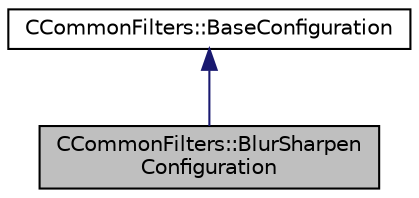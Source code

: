 digraph "CCommonFilters::BlurSharpenConfiguration"
{
  edge [fontname="Helvetica",fontsize="10",labelfontname="Helvetica",labelfontsize="10"];
  node [fontname="Helvetica",fontsize="10",shape=record];
  Node1 [label="CCommonFilters::BlurSharpen\lConfiguration",height=0.2,width=0.4,color="black", fillcolor="grey75", style="filled" fontcolor="black"];
  Node2 -> Node1 [dir="back",color="midnightblue",fontsize="10",style="solid",fontname="Helvetica"];
  Node2 [label="CCommonFilters::BaseConfiguration",height=0.2,width=0.4,color="black", fillcolor="white", style="filled",URL="$struct_c_common_filters_1_1_base_configuration.html"];
}
